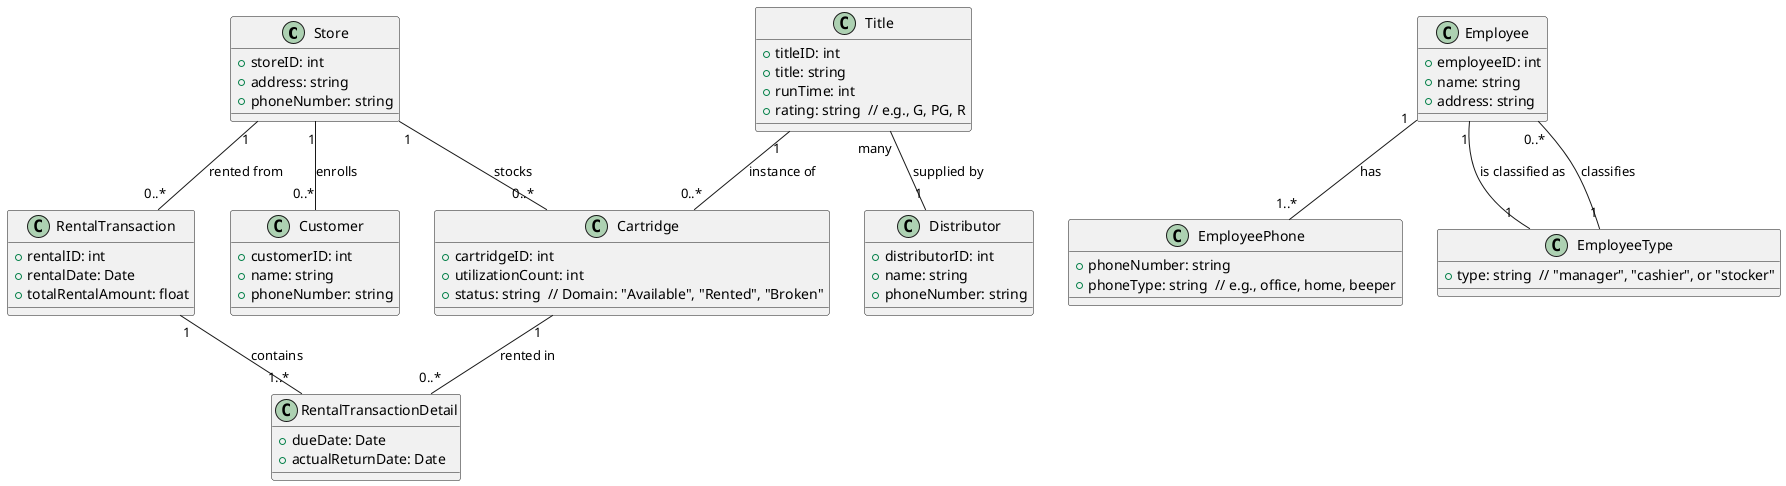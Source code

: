 @startuml

' Store class
class Store {
  +storeID: int
  +address: string
  +phoneNumber: string
}

' Employee and related phone and type
class Employee {
  +employeeID: int
  +name: string
  +address: string
}
class EmployeePhone {
  +phoneNumber: string
  +phoneType: string  // e.g., office, home, beeper
}
class EmployeeType {
  +type: string  // "manager", "cashier", or "stocker"
}

' Relationship: an Employee has one or more phone numbers
Employee "1" -- "1..*" EmployeePhone : has
' Each Employee is classified by one EmployeeType (and one type classifies many employees)
Employee "1" -- "1" EmployeeType : is classified as
EmployeeType "1" -- "0..*" Employee : classifies

' Title and Distributor
class Title {
  +titleID: int
  +title: string
  +runTime: int
  +rating: string  // e.g., G, PG, R
}
class Distributor {
  +distributorID: int
  +name: string
  +phoneNumber: string
}

' Assuming each Title is supplied by one Distributor, and one Distributor may supply many Titles
Title "many" -- "1" Distributor : supplied by

' Cartridge (physical cassette) class
class Cartridge {
  +cartridgeID: int
  +utilizationCount: int
  +status: string  // Domain: "Available", "Rented", "Broken"
}

' Each Cartridge is an instance (copy) of a Title
Title "1" -- "0..*" Cartridge : "instance of"
' Each Cartridge is stocked at one Store
Store "1" -- "0..*" Cartridge : stocks

' Customer class
class Customer {
  +customerID: int
  +name: string
  +phoneNumber: string
}

' A Customer enrolls at one Store
Store "1" -- "0..*" Customer : enrolls

' Rental Transaction and its Detail Lines
class RentalTransaction {
  +rentalID: int
  +rentalDate: Date
  +totalRentalAmount: float
}

class RentalTransactionDetail {
  +dueDate: Date
  +actualReturnDate: Date
}

' Each RentalTransaction is associated with one Store
Store "1" -- "0..*" RentalTransaction : "rented from"

' A RentalTransaction contains one or more RentalTransactionDetail lines
RentalTransaction "1" -- "1..*" RentalTransactionDetail : contains

' Each RentalTransactionDetail is for one Cartridge
Cartridge "1" -- "0..*" RentalTransactionDetail : "rented in"

@enduml